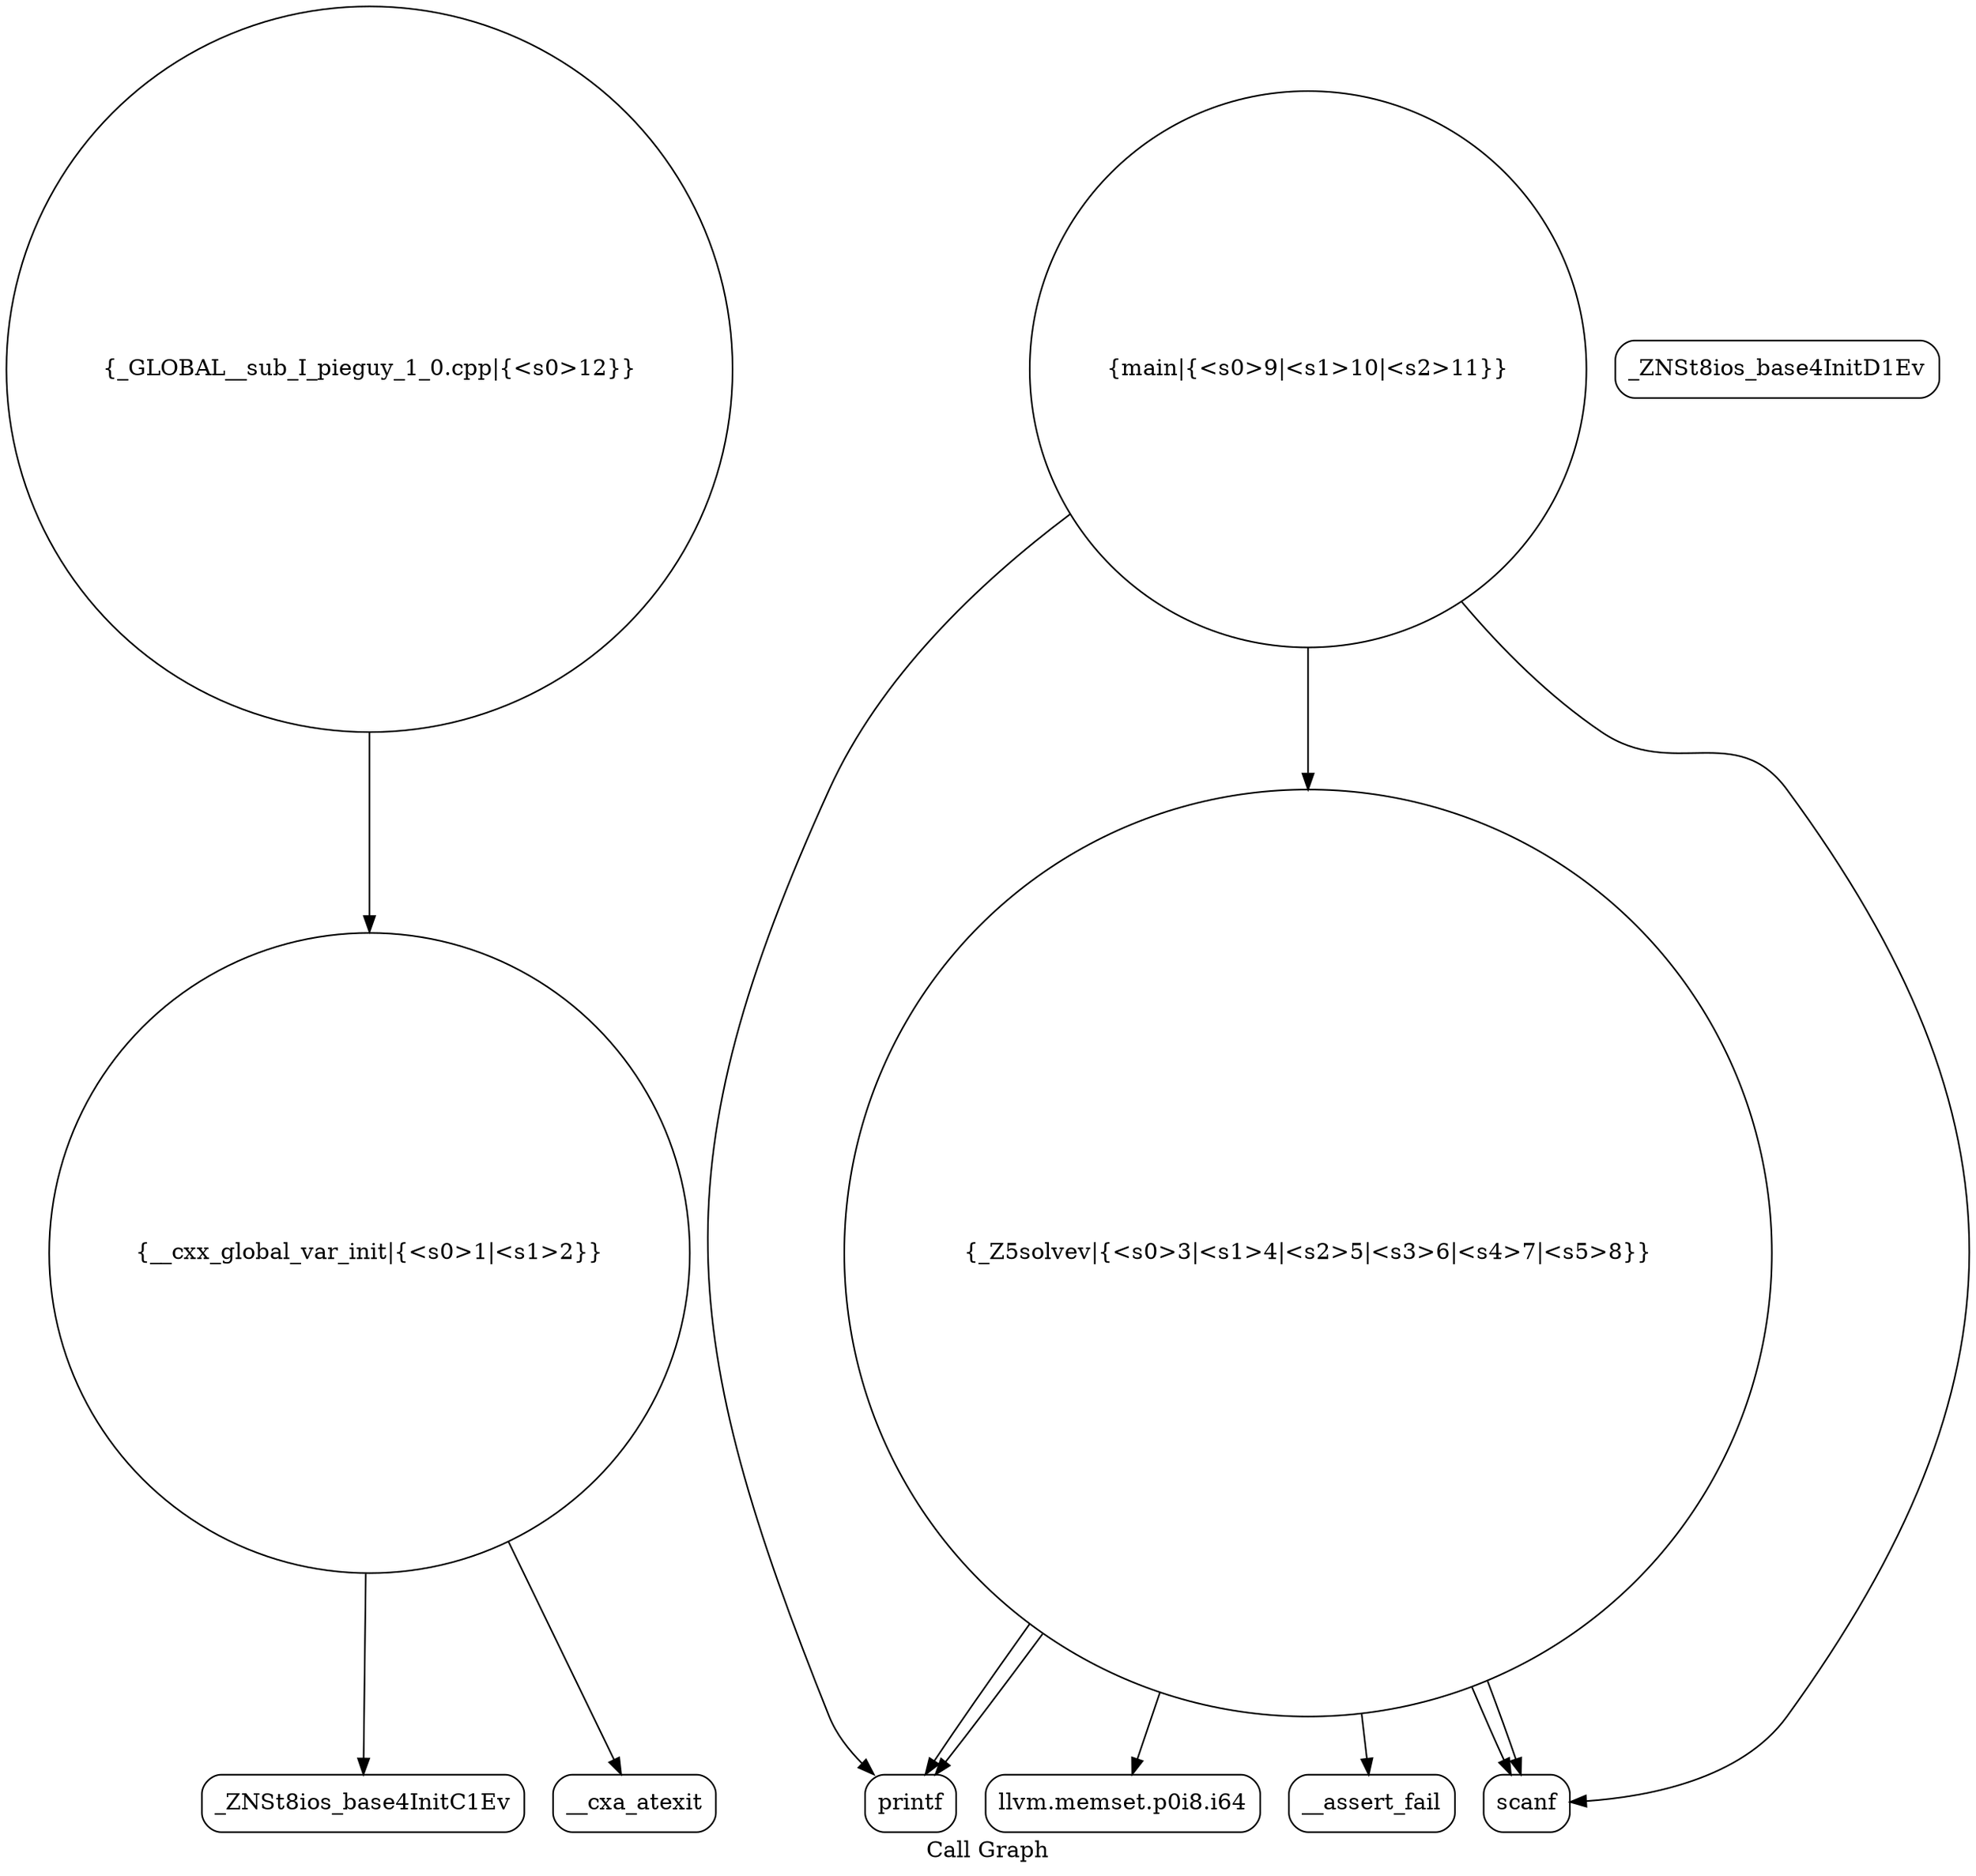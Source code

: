 digraph "Call Graph" {
	label="Call Graph";

	Node0x55d64bcc7b00 [shape=record,shape=circle,label="{__cxx_global_var_init|{<s0>1|<s1>2}}"];
	Node0x55d64bcc7b00:s0 -> Node0x55d64bcc7f90[color=black];
	Node0x55d64bcc7b00:s1 -> Node0x55d64bcc8090[color=black];
	Node0x55d64bcc8290 [shape=record,shape=Mrecord,label="{printf}"];
	Node0x55d64bcc8010 [shape=record,shape=Mrecord,label="{_ZNSt8ios_base4InitD1Ev}"];
	Node0x55d64bcc8390 [shape=record,shape=circle,label="{main|{<s0>9|<s1>10|<s2>11}}"];
	Node0x55d64bcc8390:s0 -> Node0x55d64bcc8190[color=black];
	Node0x55d64bcc8390:s1 -> Node0x55d64bcc8290[color=black];
	Node0x55d64bcc8390:s2 -> Node0x55d64bcc8110[color=black];
	Node0x55d64bcc8110 [shape=record,shape=circle,label="{_Z5solvev|{<s0>3|<s1>4|<s2>5|<s3>6|<s4>7|<s5>8}}"];
	Node0x55d64bcc8110:s0 -> Node0x55d64bcc8190[color=black];
	Node0x55d64bcc8110:s1 -> Node0x55d64bcc8190[color=black];
	Node0x55d64bcc8110:s2 -> Node0x55d64bcc8210[color=black];
	Node0x55d64bcc8110:s3 -> Node0x55d64bcc8290[color=black];
	Node0x55d64bcc8110:s4 -> Node0x55d64bcc8290[color=black];
	Node0x55d64bcc8110:s5 -> Node0x55d64bcc8310[color=black];
	Node0x55d64bcc8210 [shape=record,shape=Mrecord,label="{llvm.memset.p0i8.i64}"];
	Node0x55d64bcc7f90 [shape=record,shape=Mrecord,label="{_ZNSt8ios_base4InitC1Ev}"];
	Node0x55d64bcc8310 [shape=record,shape=Mrecord,label="{__assert_fail}"];
	Node0x55d64bcc8090 [shape=record,shape=Mrecord,label="{__cxa_atexit}"];
	Node0x55d64bcc8410 [shape=record,shape=circle,label="{_GLOBAL__sub_I_pieguy_1_0.cpp|{<s0>12}}"];
	Node0x55d64bcc8410:s0 -> Node0x55d64bcc7b00[color=black];
	Node0x55d64bcc8190 [shape=record,shape=Mrecord,label="{scanf}"];
}
